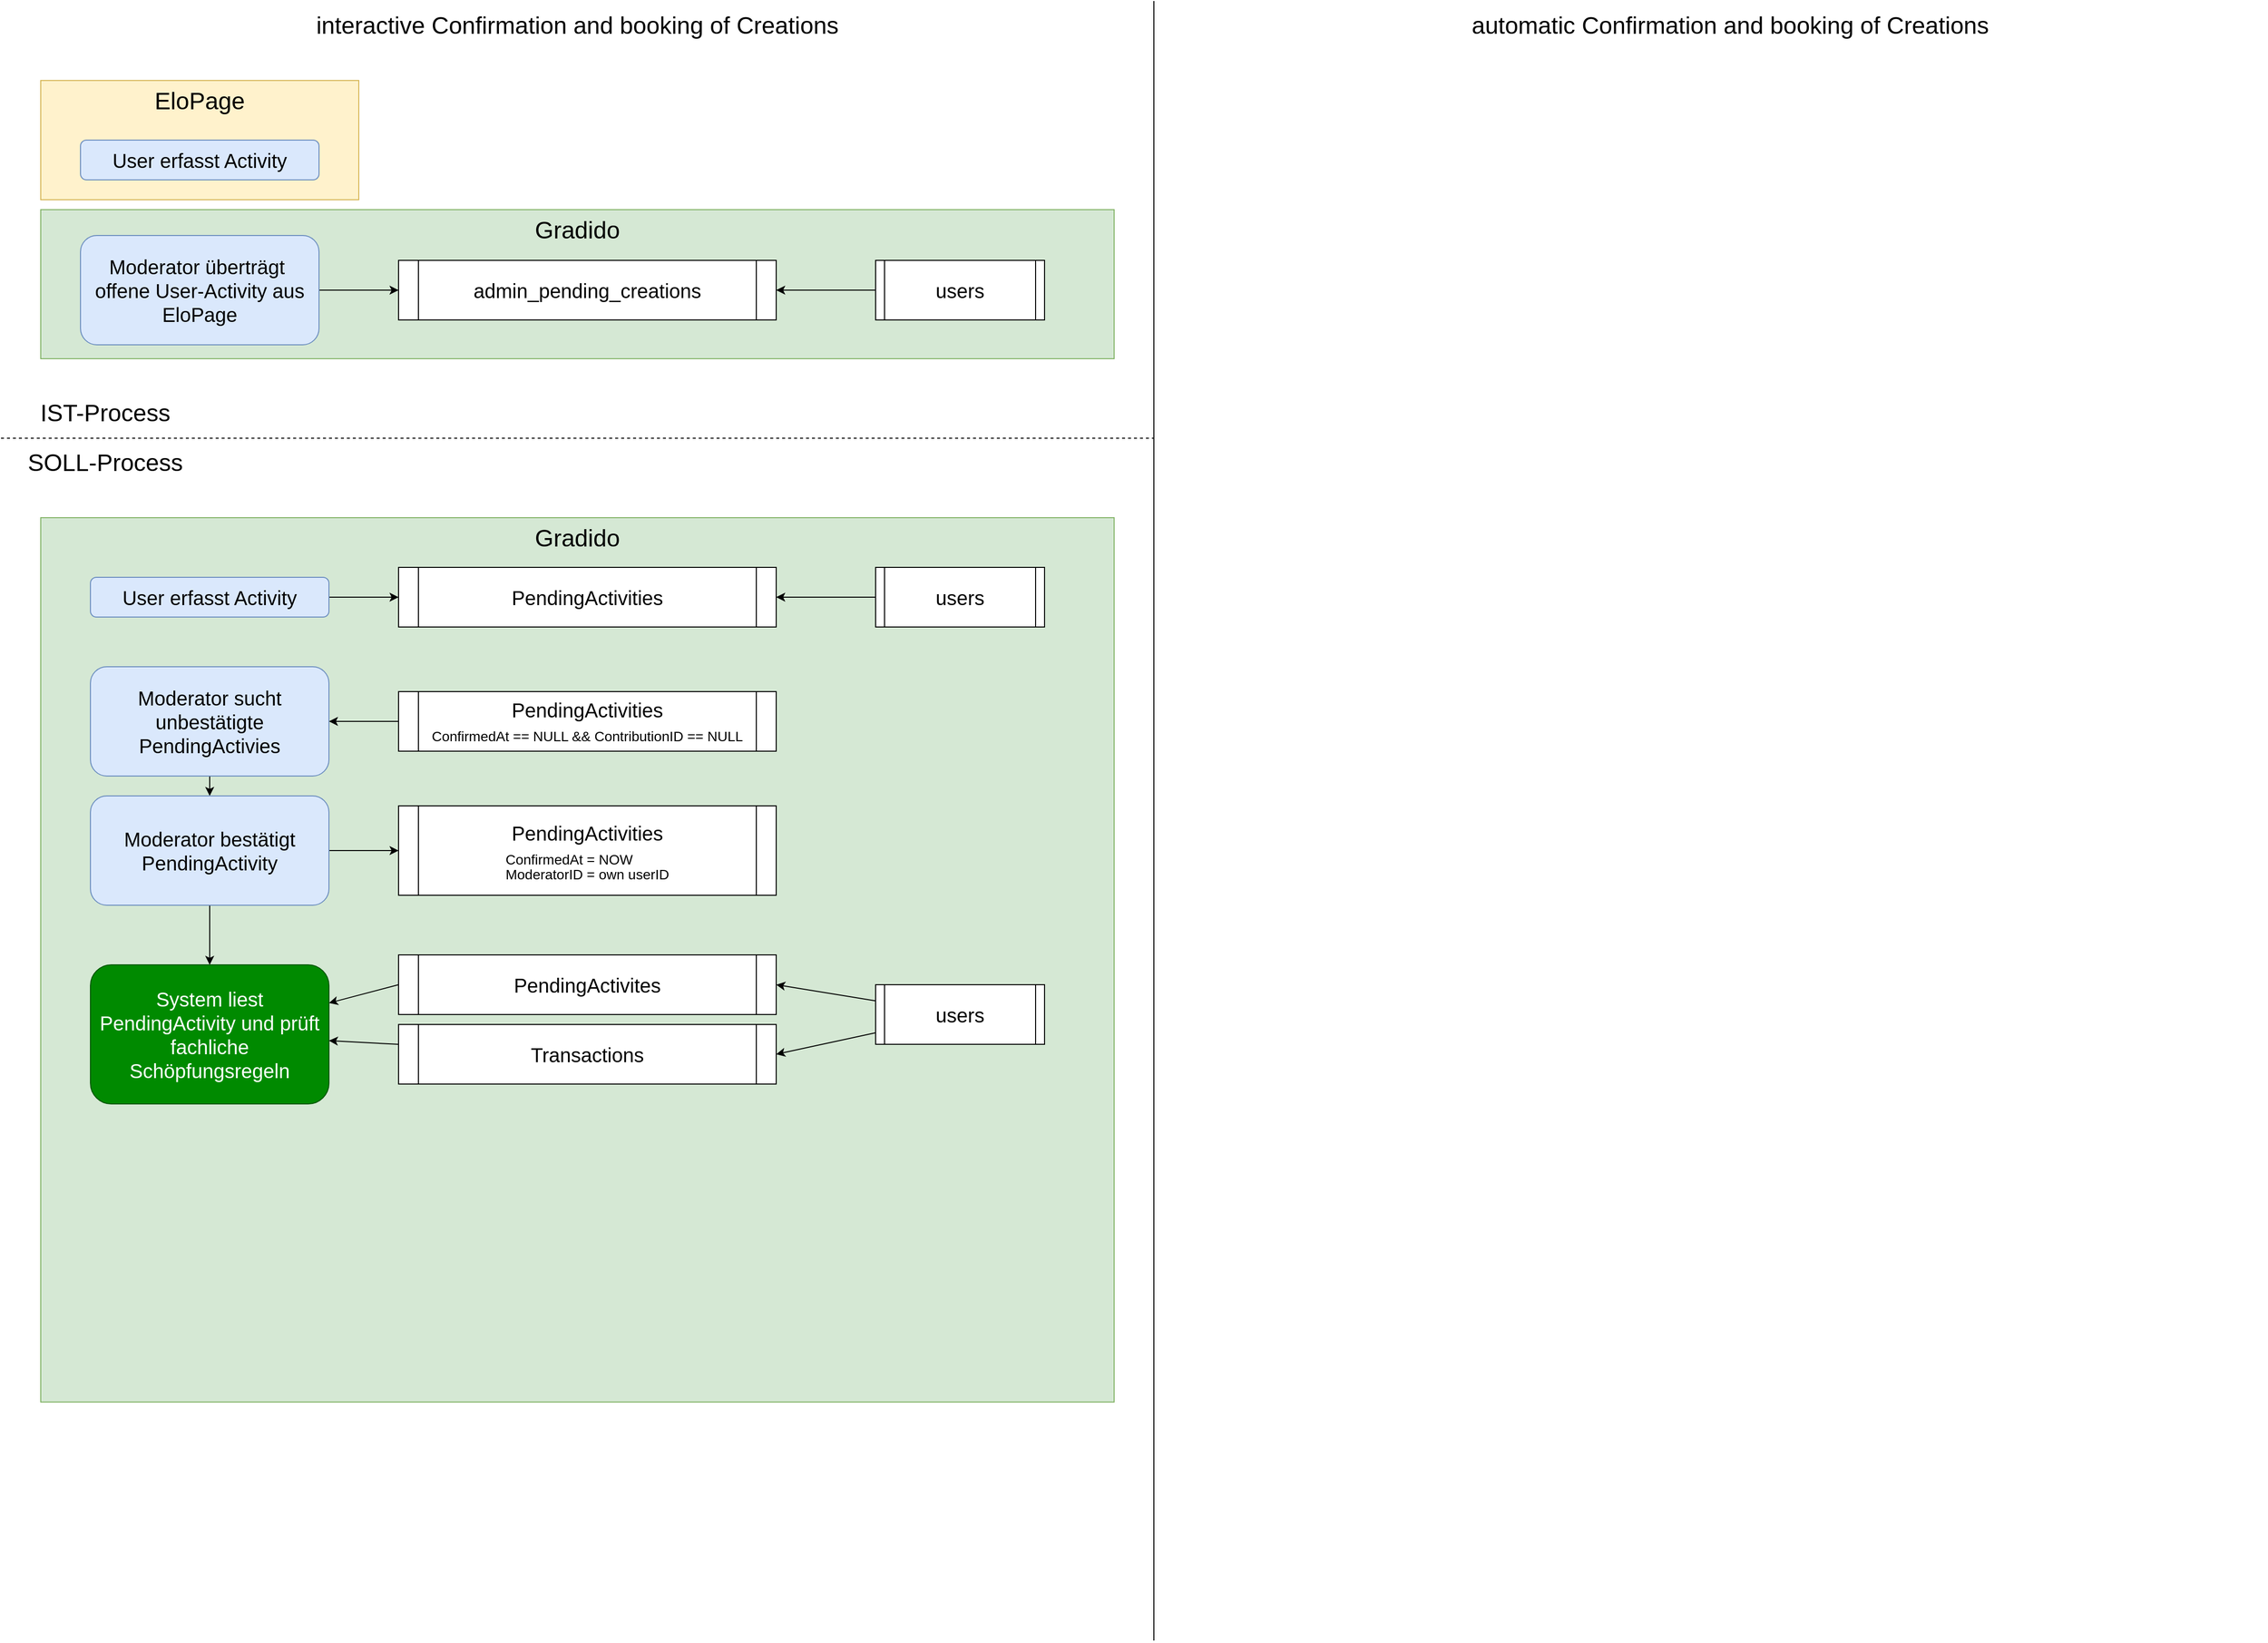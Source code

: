 <mxfile>
    <diagram id="-Bvenr9G4hMm7q4_ZwMA" name="Seite-1">
        <mxGraphModel dx="1185" dy="800" grid="1" gridSize="10" guides="1" tooltips="1" connect="1" arrows="1" fold="1" page="1" pageScale="1" pageWidth="2336" pageHeight="1654" math="0" shadow="0">
            <root>
                <mxCell id="0"/>
                <mxCell id="1" parent="0"/>
                <mxCell id="6" value="EloPage" style="rounded=0;whiteSpace=wrap;html=1;fontSize=24;fillColor=#fff2cc;strokeColor=#d6b656;verticalAlign=top;align=center;" vertex="1" parent="1">
                    <mxGeometry x="40" y="80" width="320" height="120" as="geometry"/>
                </mxCell>
                <mxCell id="2" value="interactive Confirmation and booking of Creations" style="text;html=1;strokeColor=none;fillColor=none;align=center;verticalAlign=middle;whiteSpace=wrap;rounded=0;fontSize=24;" vertex="1" parent="1">
                    <mxGeometry x="40" y="10" width="1080" height="30" as="geometry"/>
                </mxCell>
                <mxCell id="3" value="automatic Confirmation and booking of Creations" style="text;html=1;strokeColor=none;fillColor=none;align=center;verticalAlign=middle;whiteSpace=wrap;rounded=0;fontSize=24;" vertex="1" parent="1">
                    <mxGeometry x="1200" y="10" width="1080" height="30" as="geometry"/>
                </mxCell>
                <mxCell id="4" value="" style="endArrow=none;html=1;" edge="1" parent="1">
                    <mxGeometry width="50" height="50" relative="1" as="geometry">
                        <mxPoint x="1160" y="1650" as="sourcePoint"/>
                        <mxPoint x="1160" as="targetPoint"/>
                    </mxGeometry>
                </mxCell>
                <mxCell id="5" value="User erfasst Activity" style="rounded=1;whiteSpace=wrap;html=1;fontSize=20;fillColor=#dae8fc;strokeColor=#6c8ebf;" vertex="1" parent="1">
                    <mxGeometry x="80" y="140" width="240" height="40" as="geometry"/>
                </mxCell>
                <mxCell id="7" value="Gradido" style="rounded=0;whiteSpace=wrap;html=1;fontSize=24;fillColor=#d5e8d4;strokeColor=#82b366;verticalAlign=top;align=center;" vertex="1" parent="1">
                    <mxGeometry x="40" y="210" width="1080" height="150" as="geometry"/>
                </mxCell>
                <mxCell id="21" style="edgeStyle=none;html=1;entryX=0;entryY=0.5;entryDx=0;entryDy=0;fontSize=24;" edge="1" parent="1" source="8" target="9">
                    <mxGeometry relative="1" as="geometry"/>
                </mxCell>
                <mxCell id="8" value="Moderator überträgt&amp;nbsp; offene User-Activity aus EloPage" style="rounded=1;whiteSpace=wrap;html=1;fontSize=20;fillColor=#dae8fc;strokeColor=#6c8ebf;" vertex="1" parent="1">
                    <mxGeometry x="80" y="236" width="240" height="110" as="geometry"/>
                </mxCell>
                <mxCell id="9" value="admin_pending_creations" style="shape=process;whiteSpace=wrap;html=1;backgroundOutline=1;fontSize=20;size=0.053;" vertex="1" parent="1">
                    <mxGeometry x="400" y="261" width="380" height="60" as="geometry"/>
                </mxCell>
                <mxCell id="29" value="" style="edgeStyle=none;html=1;fontSize=24;" edge="1" parent="1" source="10" target="9">
                    <mxGeometry relative="1" as="geometry"/>
                </mxCell>
                <mxCell id="10" value="users" style="shape=process;whiteSpace=wrap;html=1;backgroundOutline=1;fontSize=20;size=0.053;" vertex="1" parent="1">
                    <mxGeometry x="880" y="261" width="170" height="60" as="geometry"/>
                </mxCell>
                <mxCell id="12" value="" style="endArrow=none;dashed=1;html=1;fontSize=24;" edge="1" parent="1">
                    <mxGeometry width="50" height="50" relative="1" as="geometry">
                        <mxPoint y="440" as="sourcePoint"/>
                        <mxPoint x="1160" y="440" as="targetPoint"/>
                    </mxGeometry>
                </mxCell>
                <mxCell id="13" value="IST-Process" style="text;html=1;strokeColor=none;fillColor=none;align=center;verticalAlign=middle;whiteSpace=wrap;rounded=0;fontSize=24;" vertex="1" parent="1">
                    <mxGeometry y="400" width="210" height="30" as="geometry"/>
                </mxCell>
                <mxCell id="14" value="SOLL-Process" style="text;html=1;strokeColor=none;fillColor=none;align=center;verticalAlign=middle;whiteSpace=wrap;rounded=0;fontSize=24;" vertex="1" parent="1">
                    <mxGeometry y="450" width="210" height="30" as="geometry"/>
                </mxCell>
                <mxCell id="15" value="Gradido" style="rounded=0;whiteSpace=wrap;html=1;fontSize=24;fillColor=#d5e8d4;strokeColor=#82b366;verticalAlign=top;align=center;" vertex="1" parent="1">
                    <mxGeometry x="40" y="520" width="1080" height="890" as="geometry"/>
                </mxCell>
                <mxCell id="18" value="PendingActivities" style="shape=process;whiteSpace=wrap;html=1;backgroundOutline=1;fontSize=20;size=0.053;" vertex="1" parent="1">
                    <mxGeometry x="400" y="570" width="380" height="60" as="geometry"/>
                </mxCell>
                <mxCell id="30" value="" style="edgeStyle=none;html=1;fontSize=24;" edge="1" parent="1" source="19" target="18">
                    <mxGeometry relative="1" as="geometry"/>
                </mxCell>
                <mxCell id="19" value="users" style="shape=process;whiteSpace=wrap;html=1;backgroundOutline=1;fontSize=20;size=0.053;" vertex="1" parent="1">
                    <mxGeometry x="880" y="570" width="170" height="60" as="geometry"/>
                </mxCell>
                <mxCell id="22" value="" style="edgeStyle=none;html=1;fontSize=24;" edge="1" parent="1" source="20" target="18">
                    <mxGeometry relative="1" as="geometry"/>
                </mxCell>
                <mxCell id="20" value="User erfasst Activity" style="rounded=1;whiteSpace=wrap;html=1;fontSize=20;fillColor=#dae8fc;strokeColor=#6c8ebf;" vertex="1" parent="1">
                    <mxGeometry x="90" y="580" width="240" height="40" as="geometry"/>
                </mxCell>
                <mxCell id="36" value="" style="edgeStyle=none;html=1;fontSize=24;" edge="1" parent="1" source="23" target="28">
                    <mxGeometry relative="1" as="geometry"/>
                </mxCell>
                <mxCell id="23" value="Moderator sucht unbestätigte PendingActivies" style="rounded=1;whiteSpace=wrap;html=1;fontSize=20;fillColor=#dae8fc;strokeColor=#6c8ebf;" vertex="1" parent="1">
                    <mxGeometry x="90" y="670" width="240" height="110" as="geometry"/>
                </mxCell>
                <mxCell id="27" value="" style="edgeStyle=none;html=1;fontSize=24;" edge="1" parent="1" source="25" target="23">
                    <mxGeometry relative="1" as="geometry"/>
                </mxCell>
                <mxCell id="25" value="PendingActivities&lt;br style=&quot;font-size: 20px&quot;&gt;&lt;font style=&quot;font-size: 14px&quot;&gt;ConfirmedAt == NULL &amp;amp;&amp;amp; ContributionID == NULL&lt;/font&gt;" style="shape=process;whiteSpace=wrap;html=1;backgroundOutline=1;fontSize=20;size=0.053;" vertex="1" parent="1">
                    <mxGeometry x="400" y="695" width="380" height="60" as="geometry"/>
                </mxCell>
                <mxCell id="32" value="" style="edgeStyle=none;html=1;fontSize=24;" edge="1" parent="1" source="28" target="31">
                    <mxGeometry relative="1" as="geometry"/>
                </mxCell>
                <mxCell id="43" value="" style="edgeStyle=none;html=1;fontSize=14;" edge="1" parent="1" source="28" target="34">
                    <mxGeometry relative="1" as="geometry"/>
                </mxCell>
                <mxCell id="28" value="Moderator bestätigt PendingActivity" style="rounded=1;whiteSpace=wrap;html=1;fontSize=20;fillColor=#dae8fc;strokeColor=#6c8ebf;" vertex="1" parent="1">
                    <mxGeometry x="90" y="800" width="240" height="110" as="geometry"/>
                </mxCell>
                <mxCell id="31" value="PendingActivities&lt;br style=&quot;font-size: 20px&quot;&gt;&lt;div style=&quot;text-align: left&quot;&gt;&lt;span style=&quot;font-size: 14px&quot;&gt;ConfirmedAt = NOW&lt;/span&gt;&lt;/div&gt;&lt;span style=&quot;font-size: 14px ; line-height: 0.8&quot;&gt;&lt;div style=&quot;text-align: left&quot;&gt;&lt;span&gt;ModeratorID = own userID&lt;/span&gt;&lt;/div&gt;&lt;/span&gt;" style="shape=process;whiteSpace=wrap;html=1;backgroundOutline=1;fontSize=20;size=0.053;" vertex="1" parent="1">
                    <mxGeometry x="400" y="810" width="380" height="90" as="geometry"/>
                </mxCell>
                <mxCell id="34" value="System liest PendingActivity und prüft fachliche Schöpfungsregeln" style="rounded=1;whiteSpace=wrap;html=1;fontSize=20;fillColor=#008a00;strokeColor=#005700;fontColor=#ffffff;" vertex="1" parent="1">
                    <mxGeometry x="90" y="970" width="240" height="140" as="geometry"/>
                </mxCell>
                <mxCell id="37" value="" style="edgeStyle=none;html=1;fontSize=12;exitX=0;exitY=0.5;exitDx=0;exitDy=0;" edge="1" parent="1" source="35" target="34">
                    <mxGeometry relative="1" as="geometry"/>
                </mxCell>
                <mxCell id="35" value="PendingActivites" style="shape=process;whiteSpace=wrap;html=1;backgroundOutline=1;fontSize=20;size=0.053;" vertex="1" parent="1">
                    <mxGeometry x="400" y="960" width="380" height="60" as="geometry"/>
                </mxCell>
                <mxCell id="38" value="" style="edgeStyle=none;html=1;fontSize=24;" edge="1" parent="1" source="39">
                    <mxGeometry relative="1" as="geometry">
                        <mxPoint x="780" y="990" as="targetPoint"/>
                    </mxGeometry>
                </mxCell>
                <mxCell id="41" style="edgeStyle=none;html=1;entryX=1;entryY=0.5;entryDx=0;entryDy=0;fontSize=12;" edge="1" parent="1" source="39" target="40">
                    <mxGeometry relative="1" as="geometry"/>
                </mxCell>
                <mxCell id="39" value="users" style="shape=process;whiteSpace=wrap;html=1;backgroundOutline=1;fontSize=20;size=0.053;" vertex="1" parent="1">
                    <mxGeometry x="880" y="990" width="170" height="60" as="geometry"/>
                </mxCell>
                <mxCell id="42" style="edgeStyle=none;html=1;fontSize=12;" edge="1" parent="1" source="40" target="34">
                    <mxGeometry relative="1" as="geometry"/>
                </mxCell>
                <mxCell id="40" value="Transactions" style="shape=process;whiteSpace=wrap;html=1;backgroundOutline=1;fontSize=20;size=0.053;" vertex="1" parent="1">
                    <mxGeometry x="400" y="1030" width="380" height="60" as="geometry"/>
                </mxCell>
            </root>
        </mxGraphModel>
    </diagram>
</mxfile>